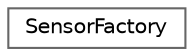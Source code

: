 digraph "Graphical Class Hierarchy"
{
 // LATEX_PDF_SIZE
  bgcolor="transparent";
  edge [fontname=Helvetica,fontsize=10,labelfontname=Helvetica,labelfontsize=10];
  node [fontname=Helvetica,fontsize=10,shape=box,height=0.2,width=0.4];
  rankdir="LR";
  Node0 [id="Node000000",label="SensorFactory",height=0.2,width=0.4,color="grey40", fillcolor="white", style="filled",URL="$class_sensor_factory.html",tooltip="Factory class for creating sensors based on configuration."];
}

